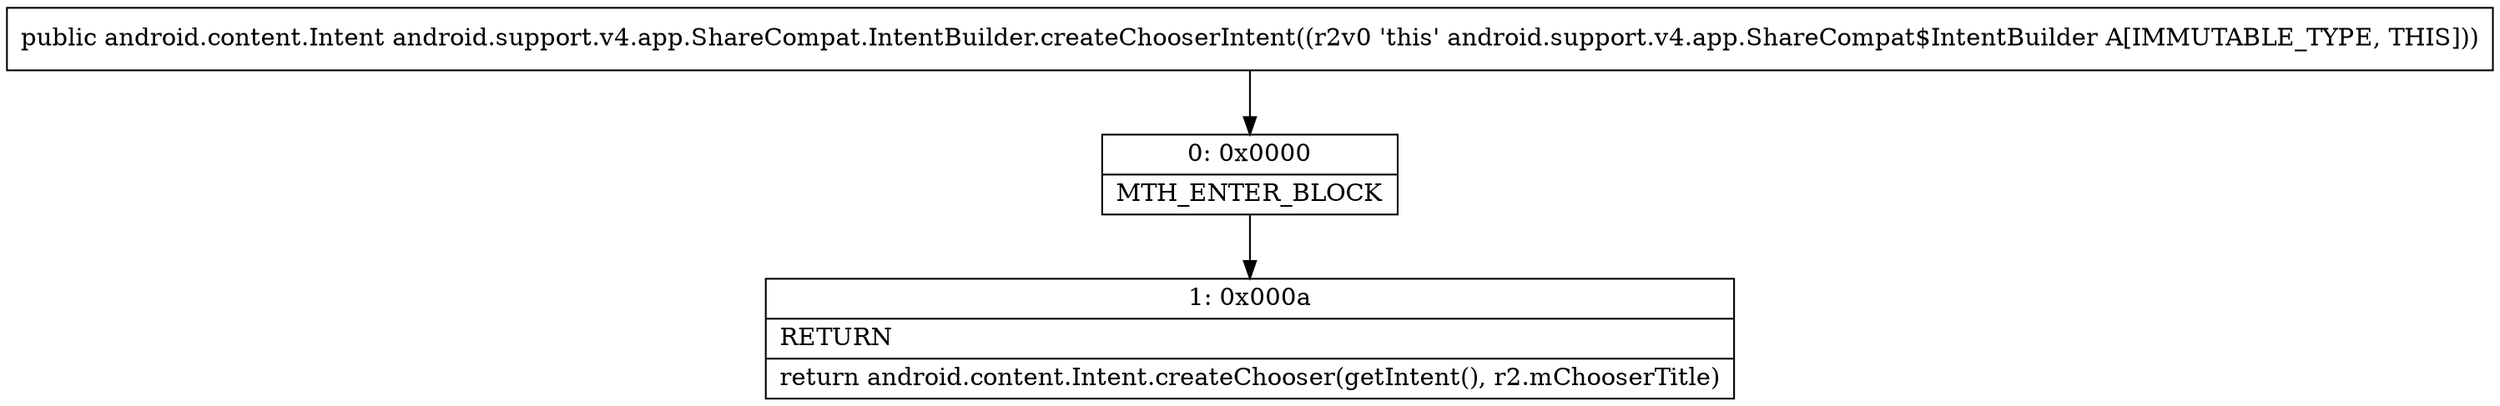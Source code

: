 digraph "CFG forandroid.support.v4.app.ShareCompat.IntentBuilder.createChooserIntent()Landroid\/content\/Intent;" {
Node_0 [shape=record,label="{0\:\ 0x0000|MTH_ENTER_BLOCK\l}"];
Node_1 [shape=record,label="{1\:\ 0x000a|RETURN\l|return android.content.Intent.createChooser(getIntent(), r2.mChooserTitle)\l}"];
MethodNode[shape=record,label="{public android.content.Intent android.support.v4.app.ShareCompat.IntentBuilder.createChooserIntent((r2v0 'this' android.support.v4.app.ShareCompat$IntentBuilder A[IMMUTABLE_TYPE, THIS])) }"];
MethodNode -> Node_0;
Node_0 -> Node_1;
}


